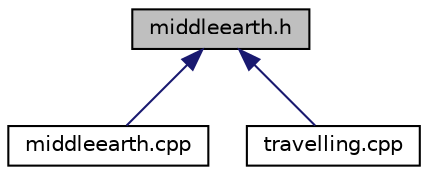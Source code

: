 digraph "middleearth.h"
{
  edge [fontname="Helvetica",fontsize="10",labelfontname="Helvetica",labelfontsize="10"];
  node [fontname="Helvetica",fontsize="10",shape=record];
  Node5 [label="middleearth.h",height=0.2,width=0.4,color="black", fillcolor="grey75", style="filled", fontcolor="black"];
  Node5 -> Node6 [dir="back",color="midnightblue",fontsize="10",style="solid",fontname="Helvetica"];
  Node6 [label="middleearth.cpp",height=0.2,width=0.4,color="black", fillcolor="white", style="filled",URL="$middleearth_8cpp.html"];
  Node5 -> Node7 [dir="back",color="midnightblue",fontsize="10",style="solid",fontname="Helvetica"];
  Node7 [label="travelling.cpp",height=0.2,width=0.4,color="black", fillcolor="white", style="filled",URL="$travelling_8cpp.html"];
}
